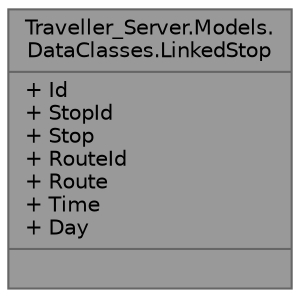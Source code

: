 digraph "Traveller_Server.Models.DataClasses.LinkedStop"
{
 // LATEX_PDF_SIZE
  bgcolor="transparent";
  edge [fontname=Helvetica,fontsize=10,labelfontname=Helvetica,labelfontsize=10];
  node [fontname=Helvetica,fontsize=10,shape=box,height=0.2,width=0.4];
  Node1 [shape=record,label="{Traveller_Server.Models.\lDataClasses.LinkedStop\n|+ Id\l+ StopId\l+ Stop\l+ RouteId\l+ Route\l+ Time\l+ Day\l|}",height=0.2,width=0.4,color="gray40", fillcolor="grey60", style="filled", fontcolor="black",tooltip="Class to connect stops to routes and give them a time associated. Represents the time where the trans..."];
}
